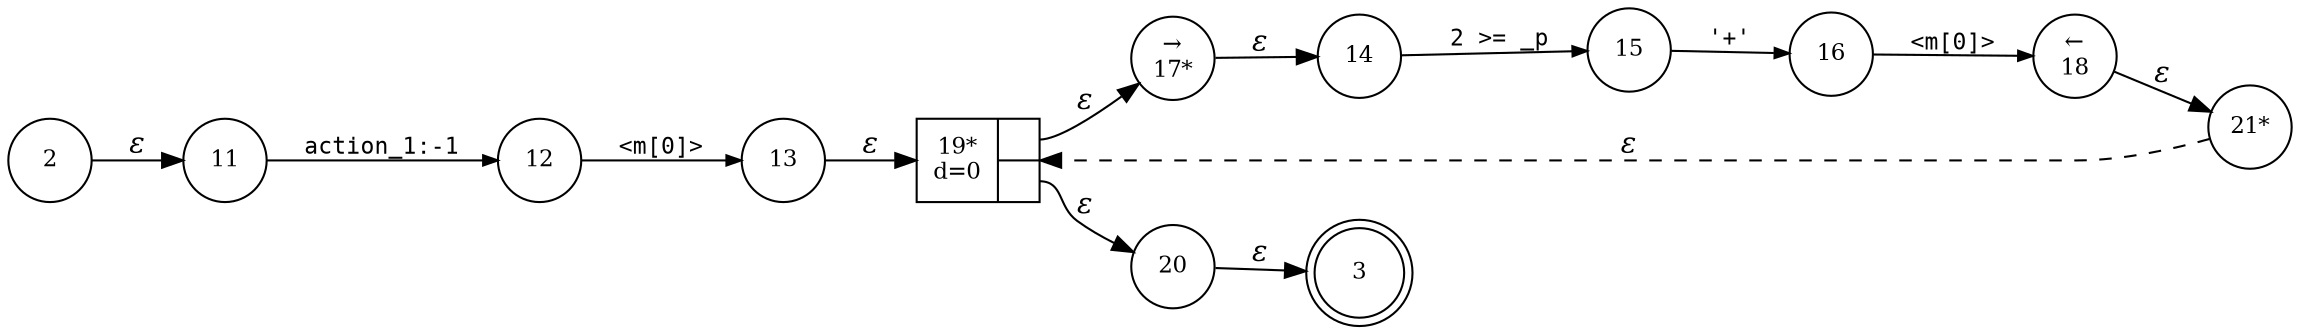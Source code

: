 digraph ATN {
rankdir=LR;
s3[fontsize=11, label="3", shape=doublecircle, fixedsize=true, width=.6];
s2[fontsize=11,label="2", shape=circle, fixedsize=true, width=.55, peripheries=1];
s11[fontsize=11,label="11", shape=circle, fixedsize=true, width=.55, peripheries=1];
s12[fontsize=11,label="12", shape=circle, fixedsize=true, width=.55, peripheries=1];
s13[fontsize=11,label="13", shape=circle, fixedsize=true, width=.55, peripheries=1];
s14[fontsize=11,label="14", shape=circle, fixedsize=true, width=.55, peripheries=1];
s15[fontsize=11,label="15", shape=circle, fixedsize=true, width=.55, peripheries=1];
s16[fontsize=11,label="16", shape=circle, fixedsize=true, width=.55, peripheries=1];
s17[fontsize=11,label="&rarr;\n17*", shape=circle, fixedsize=true, width=.55, peripheries=1];
s18[fontsize=11,label="&larr;\n18", shape=circle, fixedsize=true, width=.55, peripheries=1];
s19[fontsize=11,label="{19*\nd=0|{<p0>|<p1>}}", shape=record, fixedsize=false, peripheries=1];
s20[fontsize=11,label="20", shape=circle, fixedsize=true, width=.55, peripheries=1];
s21[fontsize=11,label="21*", shape=circle, fixedsize=true, width=.55, peripheries=1];
s2 -> s11 [fontname="Times-Italic", label="&epsilon;"];
s11 -> s12 [fontsize=11, fontname="Courier", arrowsize=.7, label = "action_1:-1", arrowhead = normal];
s12 -> s13 [fontsize=11, fontname="Courier", arrowsize=.7, label = "<m[0]>", arrowhead = normal];
s13 -> s19 [fontname="Times-Italic", label="&epsilon;"];
s19:p0 -> s17 [fontname="Times-Italic", label="&epsilon;"];
s19:p1 -> s20 [fontname="Times-Italic", label="&epsilon;"];
s17 -> s14 [fontname="Times-Italic", label="&epsilon;"];
s20 -> s3 [fontname="Times-Italic", label="&epsilon;"];
s14 -> s15 [fontsize=11, fontname="Courier", arrowsize=.7, label = "2 >= _p", arrowhead = normal];
s15 -> s16 [fontsize=11, fontname="Courier", arrowsize=.7, label = "'+'", arrowhead = normal];
s16 -> s18 [fontsize=11, fontname="Courier", arrowsize=.7, label = "<m[0]>", arrowhead = normal];
s18 -> s21 [fontname="Times-Italic", label="&epsilon;"];
s21 -> s19 [fontname="Times-Italic", label="&epsilon;", style="dashed"];
}